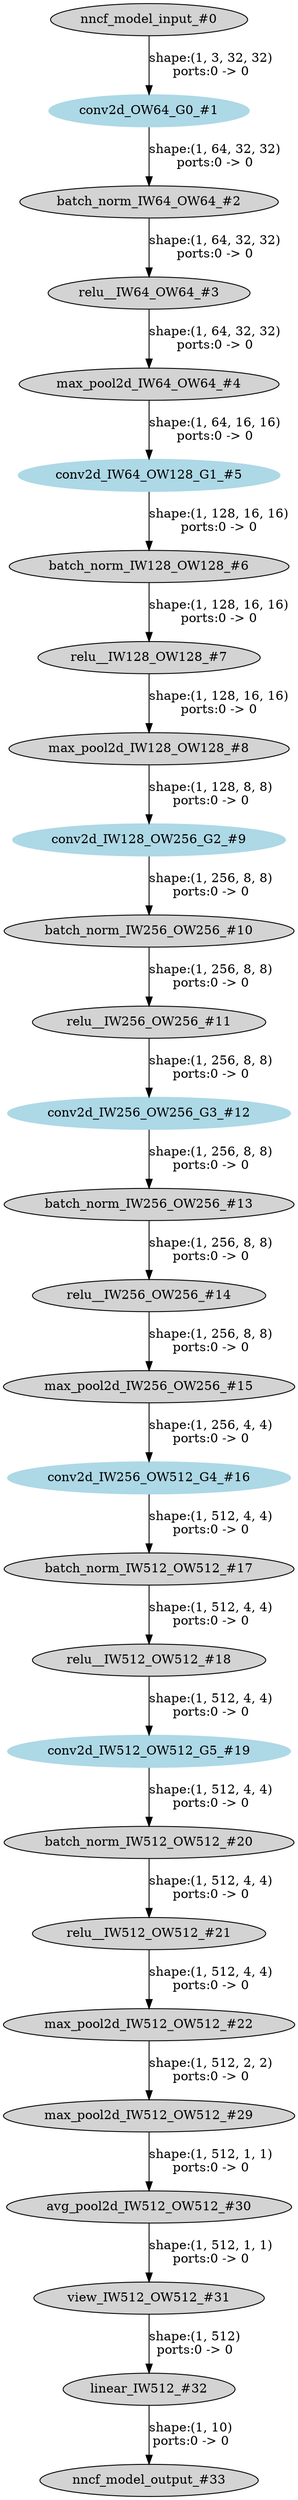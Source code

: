 strict digraph  {
"0 /nncf_model_input_0" [id=0, label="nncf_model_input_#0", style=filled, type=nncf_model_input];
"1 VGG/Sequential[features]/NNCFConv2d[0]/conv2d_0" [color=lightblue, id=1, label="conv2d_OW64_G0_#1", style=filled, type=conv2d];
"2 VGG/Sequential[features]/NNCFBatchNorm2d[1]/batch_norm_0" [id=2, label="batch_norm_IW64_OW64_#2", style=filled, type=batch_norm];
"3 VGG/Sequential[features]/ReLU[2]/relu__0" [id=3, label="relu__IW64_OW64_#3", style=filled, type=relu_];
"4 VGG/Sequential[features]/MaxPool2d[3]/max_pool2d_0" [id=4, label="max_pool2d_IW64_OW64_#4", style=filled, type=max_pool2d];
"5 VGG/Sequential[features]/NNCFConv2d[4]/conv2d_0" [color=lightblue, id=5, label="conv2d_IW64_OW128_G1_#5", style=filled, type=conv2d];
"6 VGG/Sequential[features]/NNCFBatchNorm2d[5]/batch_norm_0" [id=6, label="batch_norm_IW128_OW128_#6", style=filled, type=batch_norm];
"7 VGG/Sequential[features]/ReLU[6]/relu__0" [id=7, label="relu__IW128_OW128_#7", style=filled, type=relu_];
"8 VGG/Sequential[features]/MaxPool2d[7]/max_pool2d_0" [id=8, label="max_pool2d_IW128_OW128_#8", style=filled, type=max_pool2d];
"9 VGG/Sequential[features]/NNCFConv2d[8]/conv2d_0" [color=lightblue, id=9, label="conv2d_IW128_OW256_G2_#9", style=filled, type=conv2d];
"10 VGG/Sequential[features]/NNCFBatchNorm2d[9]/batch_norm_0" [id=10, label="batch_norm_IW256_OW256_#10", style=filled, type=batch_norm];
"11 VGG/Sequential[features]/ReLU[10]/relu__0" [id=11, label="relu__IW256_OW256_#11", style=filled, type=relu_];
"12 VGG/Sequential[features]/NNCFConv2d[11]/conv2d_0" [color=lightblue, id=12, label="conv2d_IW256_OW256_G3_#12", style=filled, type=conv2d];
"13 VGG/Sequential[features]/NNCFBatchNorm2d[12]/batch_norm_0" [id=13, label="batch_norm_IW256_OW256_#13", style=filled, type=batch_norm];
"14 VGG/Sequential[features]/ReLU[13]/relu__0" [id=14, label="relu__IW256_OW256_#14", style=filled, type=relu_];
"15 VGG/Sequential[features]/MaxPool2d[14]/max_pool2d_0" [id=15, label="max_pool2d_IW256_OW256_#15", style=filled, type=max_pool2d];
"16 VGG/Sequential[features]/NNCFConv2d[15]/conv2d_0" [color=lightblue, id=16, label="conv2d_IW256_OW512_G4_#16", style=filled, type=conv2d];
"17 VGG/Sequential[features]/NNCFBatchNorm2d[16]/batch_norm_0" [id=17, label="batch_norm_IW512_OW512_#17", style=filled, type=batch_norm];
"18 VGG/Sequential[features]/ReLU[17]/relu__0" [id=18, label="relu__IW512_OW512_#18", style=filled, type=relu_];
"19 VGG/Sequential[features]/NNCFConv2d[18]/conv2d_0" [color=lightblue, id=19, label="conv2d_IW512_OW512_G5_#19", style=filled, type=conv2d];
"20 VGG/Sequential[features]/NNCFBatchNorm2d[19]/batch_norm_0" [id=20, label="batch_norm_IW512_OW512_#20", style=filled, type=batch_norm];
"21 VGG/Sequential[features]/ReLU[20]/relu__0" [id=21, label="relu__IW512_OW512_#21", style=filled, type=relu_];
"22 VGG/Sequential[features]/MaxPool2d[21]/max_pool2d_0" [id=22, label="max_pool2d_IW512_OW512_#22", style=filled, type=max_pool2d];
"23 VGG/Sequential[features]/MaxPool2d[28]/max_pool2d_0" [id=23, label="max_pool2d_IW512_OW512_#29", style=filled, type=max_pool2d];
"24 VGG/Sequential[features]/AvgPool2d[29]/avg_pool2d_0" [id=24, label="avg_pool2d_IW512_OW512_#30", style=filled, type=avg_pool2d];
"25 VGG/view_0" [id=25, label="view_IW512_OW512_#31", style=filled, type=view];
"26 VGG/NNCFLinear[classifier]/linear_0" [id=26, label="linear_IW512_#32", style=filled, type=linear];
"27 /nncf_model_output_0" [id=27, label="nncf_model_output_#33", style=filled, type=nncf_model_output];
"0 /nncf_model_input_0" -> "1 VGG/Sequential[features]/NNCFConv2d[0]/conv2d_0"  [label="shape:(1, 3, 32, 32)\nports:0 -> 0", style=solid];
"1 VGG/Sequential[features]/NNCFConv2d[0]/conv2d_0" -> "2 VGG/Sequential[features]/NNCFBatchNorm2d[1]/batch_norm_0"  [label="shape:(1, 64, 32, 32)\nports:0 -> 0", style=solid];
"2 VGG/Sequential[features]/NNCFBatchNorm2d[1]/batch_norm_0" -> "3 VGG/Sequential[features]/ReLU[2]/relu__0"  [label="shape:(1, 64, 32, 32)\nports:0 -> 0", style=solid];
"3 VGG/Sequential[features]/ReLU[2]/relu__0" -> "4 VGG/Sequential[features]/MaxPool2d[3]/max_pool2d_0"  [label="shape:(1, 64, 32, 32)\nports:0 -> 0", style=solid];
"4 VGG/Sequential[features]/MaxPool2d[3]/max_pool2d_0" -> "5 VGG/Sequential[features]/NNCFConv2d[4]/conv2d_0"  [label="shape:(1, 64, 16, 16)\nports:0 -> 0", style=solid];
"5 VGG/Sequential[features]/NNCFConv2d[4]/conv2d_0" -> "6 VGG/Sequential[features]/NNCFBatchNorm2d[5]/batch_norm_0"  [label="shape:(1, 128, 16, 16)\nports:0 -> 0", style=solid];
"6 VGG/Sequential[features]/NNCFBatchNorm2d[5]/batch_norm_0" -> "7 VGG/Sequential[features]/ReLU[6]/relu__0"  [label="shape:(1, 128, 16, 16)\nports:0 -> 0", style=solid];
"7 VGG/Sequential[features]/ReLU[6]/relu__0" -> "8 VGG/Sequential[features]/MaxPool2d[7]/max_pool2d_0"  [label="shape:(1, 128, 16, 16)\nports:0 -> 0", style=solid];
"8 VGG/Sequential[features]/MaxPool2d[7]/max_pool2d_0" -> "9 VGG/Sequential[features]/NNCFConv2d[8]/conv2d_0"  [label="shape:(1, 128, 8, 8)\nports:0 -> 0", style=solid];
"9 VGG/Sequential[features]/NNCFConv2d[8]/conv2d_0" -> "10 VGG/Sequential[features]/NNCFBatchNorm2d[9]/batch_norm_0"  [label="shape:(1, 256, 8, 8)\nports:0 -> 0", style=solid];
"10 VGG/Sequential[features]/NNCFBatchNorm2d[9]/batch_norm_0" -> "11 VGG/Sequential[features]/ReLU[10]/relu__0"  [label="shape:(1, 256, 8, 8)\nports:0 -> 0", style=solid];
"11 VGG/Sequential[features]/ReLU[10]/relu__0" -> "12 VGG/Sequential[features]/NNCFConv2d[11]/conv2d_0"  [label="shape:(1, 256, 8, 8)\nports:0 -> 0", style=solid];
"12 VGG/Sequential[features]/NNCFConv2d[11]/conv2d_0" -> "13 VGG/Sequential[features]/NNCFBatchNorm2d[12]/batch_norm_0"  [label="shape:(1, 256, 8, 8)\nports:0 -> 0", style=solid];
"13 VGG/Sequential[features]/NNCFBatchNorm2d[12]/batch_norm_0" -> "14 VGG/Sequential[features]/ReLU[13]/relu__0"  [label="shape:(1, 256, 8, 8)\nports:0 -> 0", style=solid];
"14 VGG/Sequential[features]/ReLU[13]/relu__0" -> "15 VGG/Sequential[features]/MaxPool2d[14]/max_pool2d_0"  [label="shape:(1, 256, 8, 8)\nports:0 -> 0", style=solid];
"15 VGG/Sequential[features]/MaxPool2d[14]/max_pool2d_0" -> "16 VGG/Sequential[features]/NNCFConv2d[15]/conv2d_0"  [label="shape:(1, 256, 4, 4)\nports:0 -> 0", style=solid];
"16 VGG/Sequential[features]/NNCFConv2d[15]/conv2d_0" -> "17 VGG/Sequential[features]/NNCFBatchNorm2d[16]/batch_norm_0"  [label="shape:(1, 512, 4, 4)\nports:0 -> 0", style=solid];
"17 VGG/Sequential[features]/NNCFBatchNorm2d[16]/batch_norm_0" -> "18 VGG/Sequential[features]/ReLU[17]/relu__0"  [label="shape:(1, 512, 4, 4)\nports:0 -> 0", style=solid];
"18 VGG/Sequential[features]/ReLU[17]/relu__0" -> "19 VGG/Sequential[features]/NNCFConv2d[18]/conv2d_0"  [label="shape:(1, 512, 4, 4)\nports:0 -> 0", style=solid];
"19 VGG/Sequential[features]/NNCFConv2d[18]/conv2d_0" -> "20 VGG/Sequential[features]/NNCFBatchNorm2d[19]/batch_norm_0"  [label="shape:(1, 512, 4, 4)\nports:0 -> 0", style=solid];
"20 VGG/Sequential[features]/NNCFBatchNorm2d[19]/batch_norm_0" -> "21 VGG/Sequential[features]/ReLU[20]/relu__0"  [label="shape:(1, 512, 4, 4)\nports:0 -> 0", style=solid];
"21 VGG/Sequential[features]/ReLU[20]/relu__0" -> "22 VGG/Sequential[features]/MaxPool2d[21]/max_pool2d_0"  [label="shape:(1, 512, 4, 4)\nports:0 -> 0", style=solid];
"22 VGG/Sequential[features]/MaxPool2d[21]/max_pool2d_0" -> "23 VGG/Sequential[features]/MaxPool2d[28]/max_pool2d_0"  [label="shape:(1, 512, 2, 2)\nports:0 -> 0", style=solid];
"23 VGG/Sequential[features]/MaxPool2d[28]/max_pool2d_0" -> "24 VGG/Sequential[features]/AvgPool2d[29]/avg_pool2d_0"  [label="shape:(1, 512, 1, 1)\nports:0 -> 0", style=solid];
"24 VGG/Sequential[features]/AvgPool2d[29]/avg_pool2d_0" -> "25 VGG/view_0"  [label="shape:(1, 512, 1, 1)\nports:0 -> 0", style=solid];
"25 VGG/view_0" -> "26 VGG/NNCFLinear[classifier]/linear_0"  [label="shape:(1, 512)\nports:0 -> 0", style=solid];
"26 VGG/NNCFLinear[classifier]/linear_0" -> "27 /nncf_model_output_0"  [label="shape:(1, 10)\nports:0 -> 0", style=solid];
}

